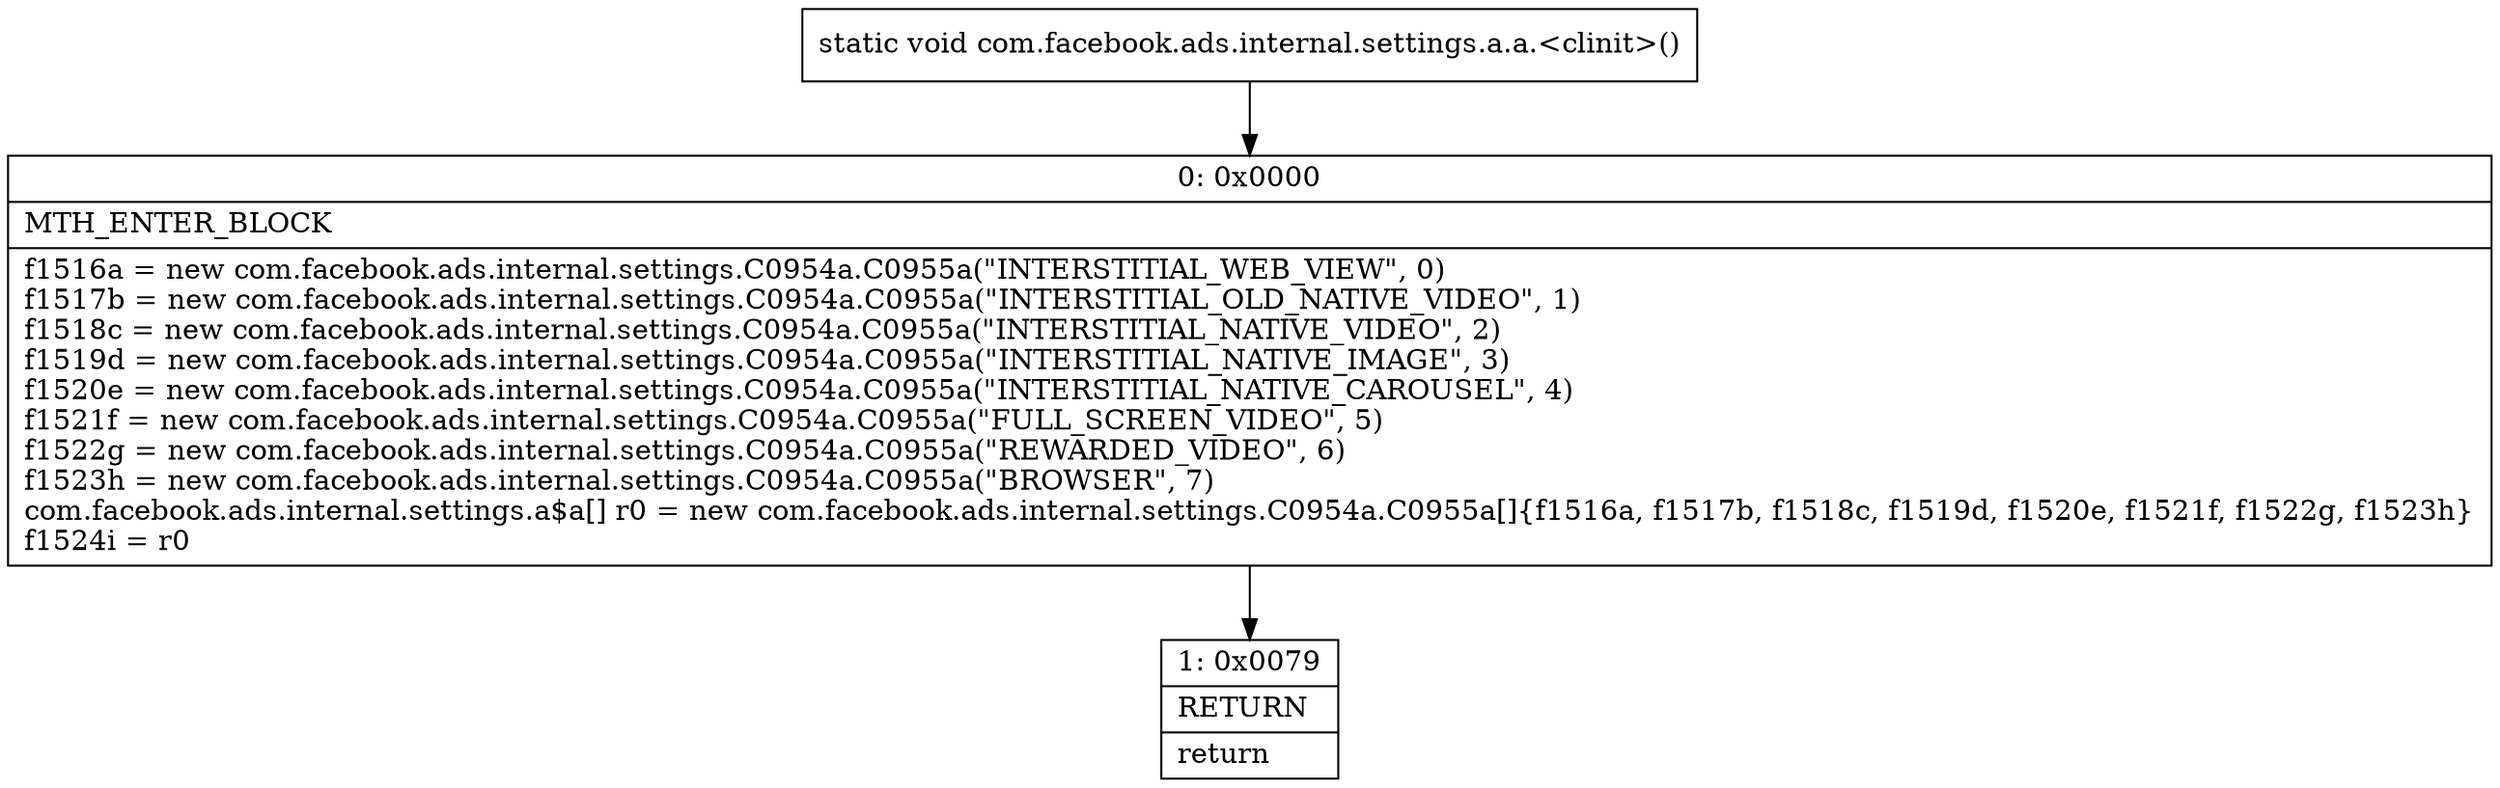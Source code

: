 digraph "CFG forcom.facebook.ads.internal.settings.a.a.\<clinit\>()V" {
Node_0 [shape=record,label="{0\:\ 0x0000|MTH_ENTER_BLOCK\l|f1516a = new com.facebook.ads.internal.settings.C0954a.C0955a(\"INTERSTITIAL_WEB_VIEW\", 0)\lf1517b = new com.facebook.ads.internal.settings.C0954a.C0955a(\"INTERSTITIAL_OLD_NATIVE_VIDEO\", 1)\lf1518c = new com.facebook.ads.internal.settings.C0954a.C0955a(\"INTERSTITIAL_NATIVE_VIDEO\", 2)\lf1519d = new com.facebook.ads.internal.settings.C0954a.C0955a(\"INTERSTITIAL_NATIVE_IMAGE\", 3)\lf1520e = new com.facebook.ads.internal.settings.C0954a.C0955a(\"INTERSTITIAL_NATIVE_CAROUSEL\", 4)\lf1521f = new com.facebook.ads.internal.settings.C0954a.C0955a(\"FULL_SCREEN_VIDEO\", 5)\lf1522g = new com.facebook.ads.internal.settings.C0954a.C0955a(\"REWARDED_VIDEO\", 6)\lf1523h = new com.facebook.ads.internal.settings.C0954a.C0955a(\"BROWSER\", 7)\lcom.facebook.ads.internal.settings.a$a[] r0 = new com.facebook.ads.internal.settings.C0954a.C0955a[]\{f1516a, f1517b, f1518c, f1519d, f1520e, f1521f, f1522g, f1523h\}\lf1524i = r0\l}"];
Node_1 [shape=record,label="{1\:\ 0x0079|RETURN\l|return\l}"];
MethodNode[shape=record,label="{static void com.facebook.ads.internal.settings.a.a.\<clinit\>() }"];
MethodNode -> Node_0;
Node_0 -> Node_1;
}


